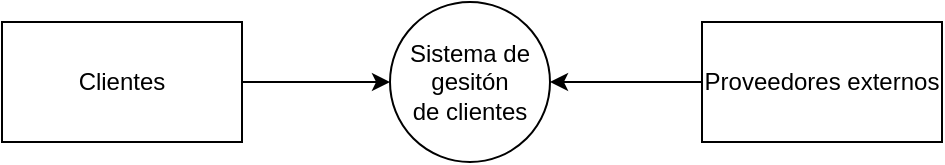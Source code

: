 <mxfile version="24.8.6">
  <diagram name="Página-1" id="o_tzJiIOKgwFFSi4EMNB">
    <mxGraphModel dx="2154" dy="1011" grid="1" gridSize="10" guides="1" tooltips="1" connect="1" arrows="1" fold="1" page="1" pageScale="1" pageWidth="827" pageHeight="1169" math="0" shadow="0">
      <root>
        <mxCell id="0" />
        <mxCell id="1" parent="0" />
        <mxCell id="3CDc8pTSTMtiO1tMc391-1" value="&lt;div&gt;Sistema de &lt;br&gt;&lt;/div&gt;&lt;div&gt;gesitón&lt;/div&gt;&lt;div&gt;de clientes&lt;br&gt;&lt;/div&gt;" style="ellipse;whiteSpace=wrap;html=1;aspect=fixed;" vertex="1" parent="1">
          <mxGeometry x="374" y="100" width="80" height="80" as="geometry" />
        </mxCell>
        <mxCell id="3CDc8pTSTMtiO1tMc391-3" value="" style="edgeStyle=orthogonalEdgeStyle;rounded=0;orthogonalLoop=1;jettySize=auto;html=1;" edge="1" parent="1" source="3CDc8pTSTMtiO1tMc391-2" target="3CDc8pTSTMtiO1tMc391-1">
          <mxGeometry relative="1" as="geometry" />
        </mxCell>
        <mxCell id="3CDc8pTSTMtiO1tMc391-2" value="Clientes" style="rounded=0;whiteSpace=wrap;html=1;" vertex="1" parent="1">
          <mxGeometry x="180" y="110" width="120" height="60" as="geometry" />
        </mxCell>
        <mxCell id="3CDc8pTSTMtiO1tMc391-5" value="" style="edgeStyle=orthogonalEdgeStyle;rounded=0;orthogonalLoop=1;jettySize=auto;html=1;" edge="1" parent="1" source="3CDc8pTSTMtiO1tMc391-4" target="3CDc8pTSTMtiO1tMc391-1">
          <mxGeometry relative="1" as="geometry" />
        </mxCell>
        <mxCell id="3CDc8pTSTMtiO1tMc391-4" value="Proveedores externos" style="rounded=0;whiteSpace=wrap;html=1;" vertex="1" parent="1">
          <mxGeometry x="530" y="110" width="120" height="60" as="geometry" />
        </mxCell>
      </root>
    </mxGraphModel>
  </diagram>
</mxfile>
